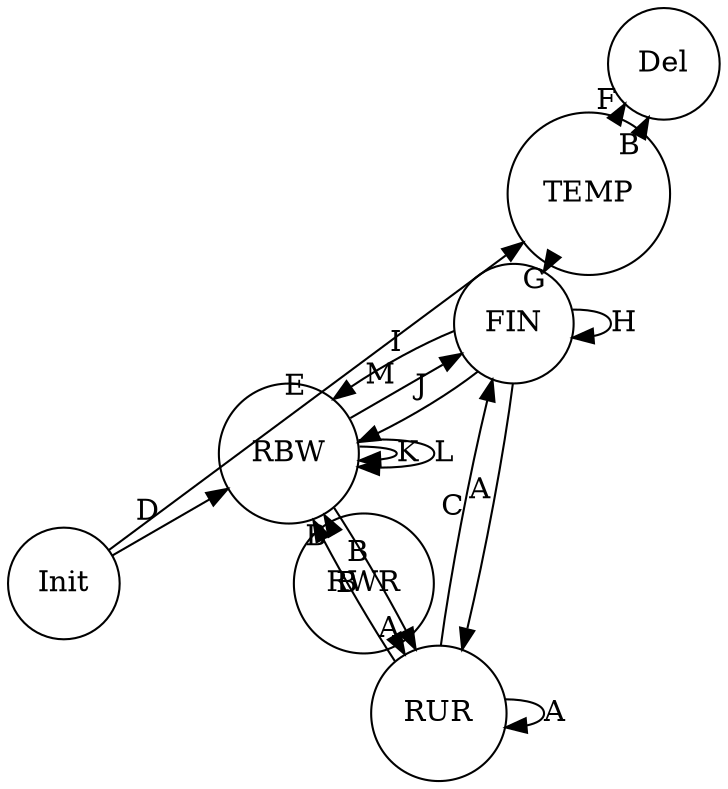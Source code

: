 digraph hello {
//A = Replica Recovery Starts
//B = DN Dies
graph [layout=twopi]
node [shape=circle]
TEMP [label="TEMP"]
INIT [label="Init"]
FINALIZED [label="FIN"]
RBW [label="RBW"]
RUR [label="RUR"]
RWR [label="RWR"]
DEL [label="Del"]

INIT->RBW [label="D"] //Create
INIT->TEMP [label="E"] //start copy for balancing

TEMP->DEL [label="F"]//failed copy for balancing
TEMP->DEL [label="B"]
TEMP->FINALIZED [label="G"]//success copy for balancing

FINALIZED->RUR [label="A"] //Replica Recovery Starts
FINALIZED->RBW [label="J"] //Append
FINALIZED->RBW [label="I"] //Append Recovery
FINALIZED->FINALIZED [label="H"]//Close Recovery

RUR->RUR [label="A"] //Replica Recovery Starts
RUR->RBW [label="B"] //DN Dies
RUR->FINALIZED [label="C"] //Replica Recovery Finishes

RWR->RBW [label="B"] //DN Dies
RWR->RUR [label="A"] //Replica Recovery Starts

RBW->RBW [label="K"] //write
RBW->RBW [label="L"] //Pipeline Recovery
RBW->RUR [label="B"]
RBW->FINALIZED [label="M"] //close
}
